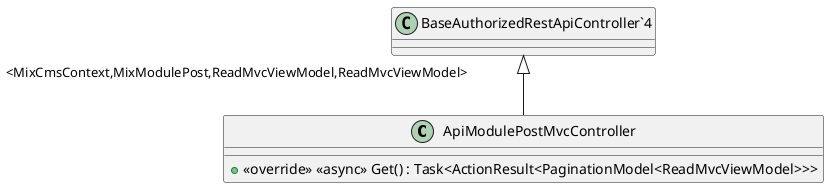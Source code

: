 @startuml
class ApiModulePostMvcController {
    + <<override>> <<async>> Get() : Task<ActionResult<PaginationModel<ReadMvcViewModel>>>
}
"BaseAuthorizedRestApiController`4" "<MixCmsContext,MixModulePost,ReadMvcViewModel,ReadMvcViewModel>" <|-- ApiModulePostMvcController
@enduml
